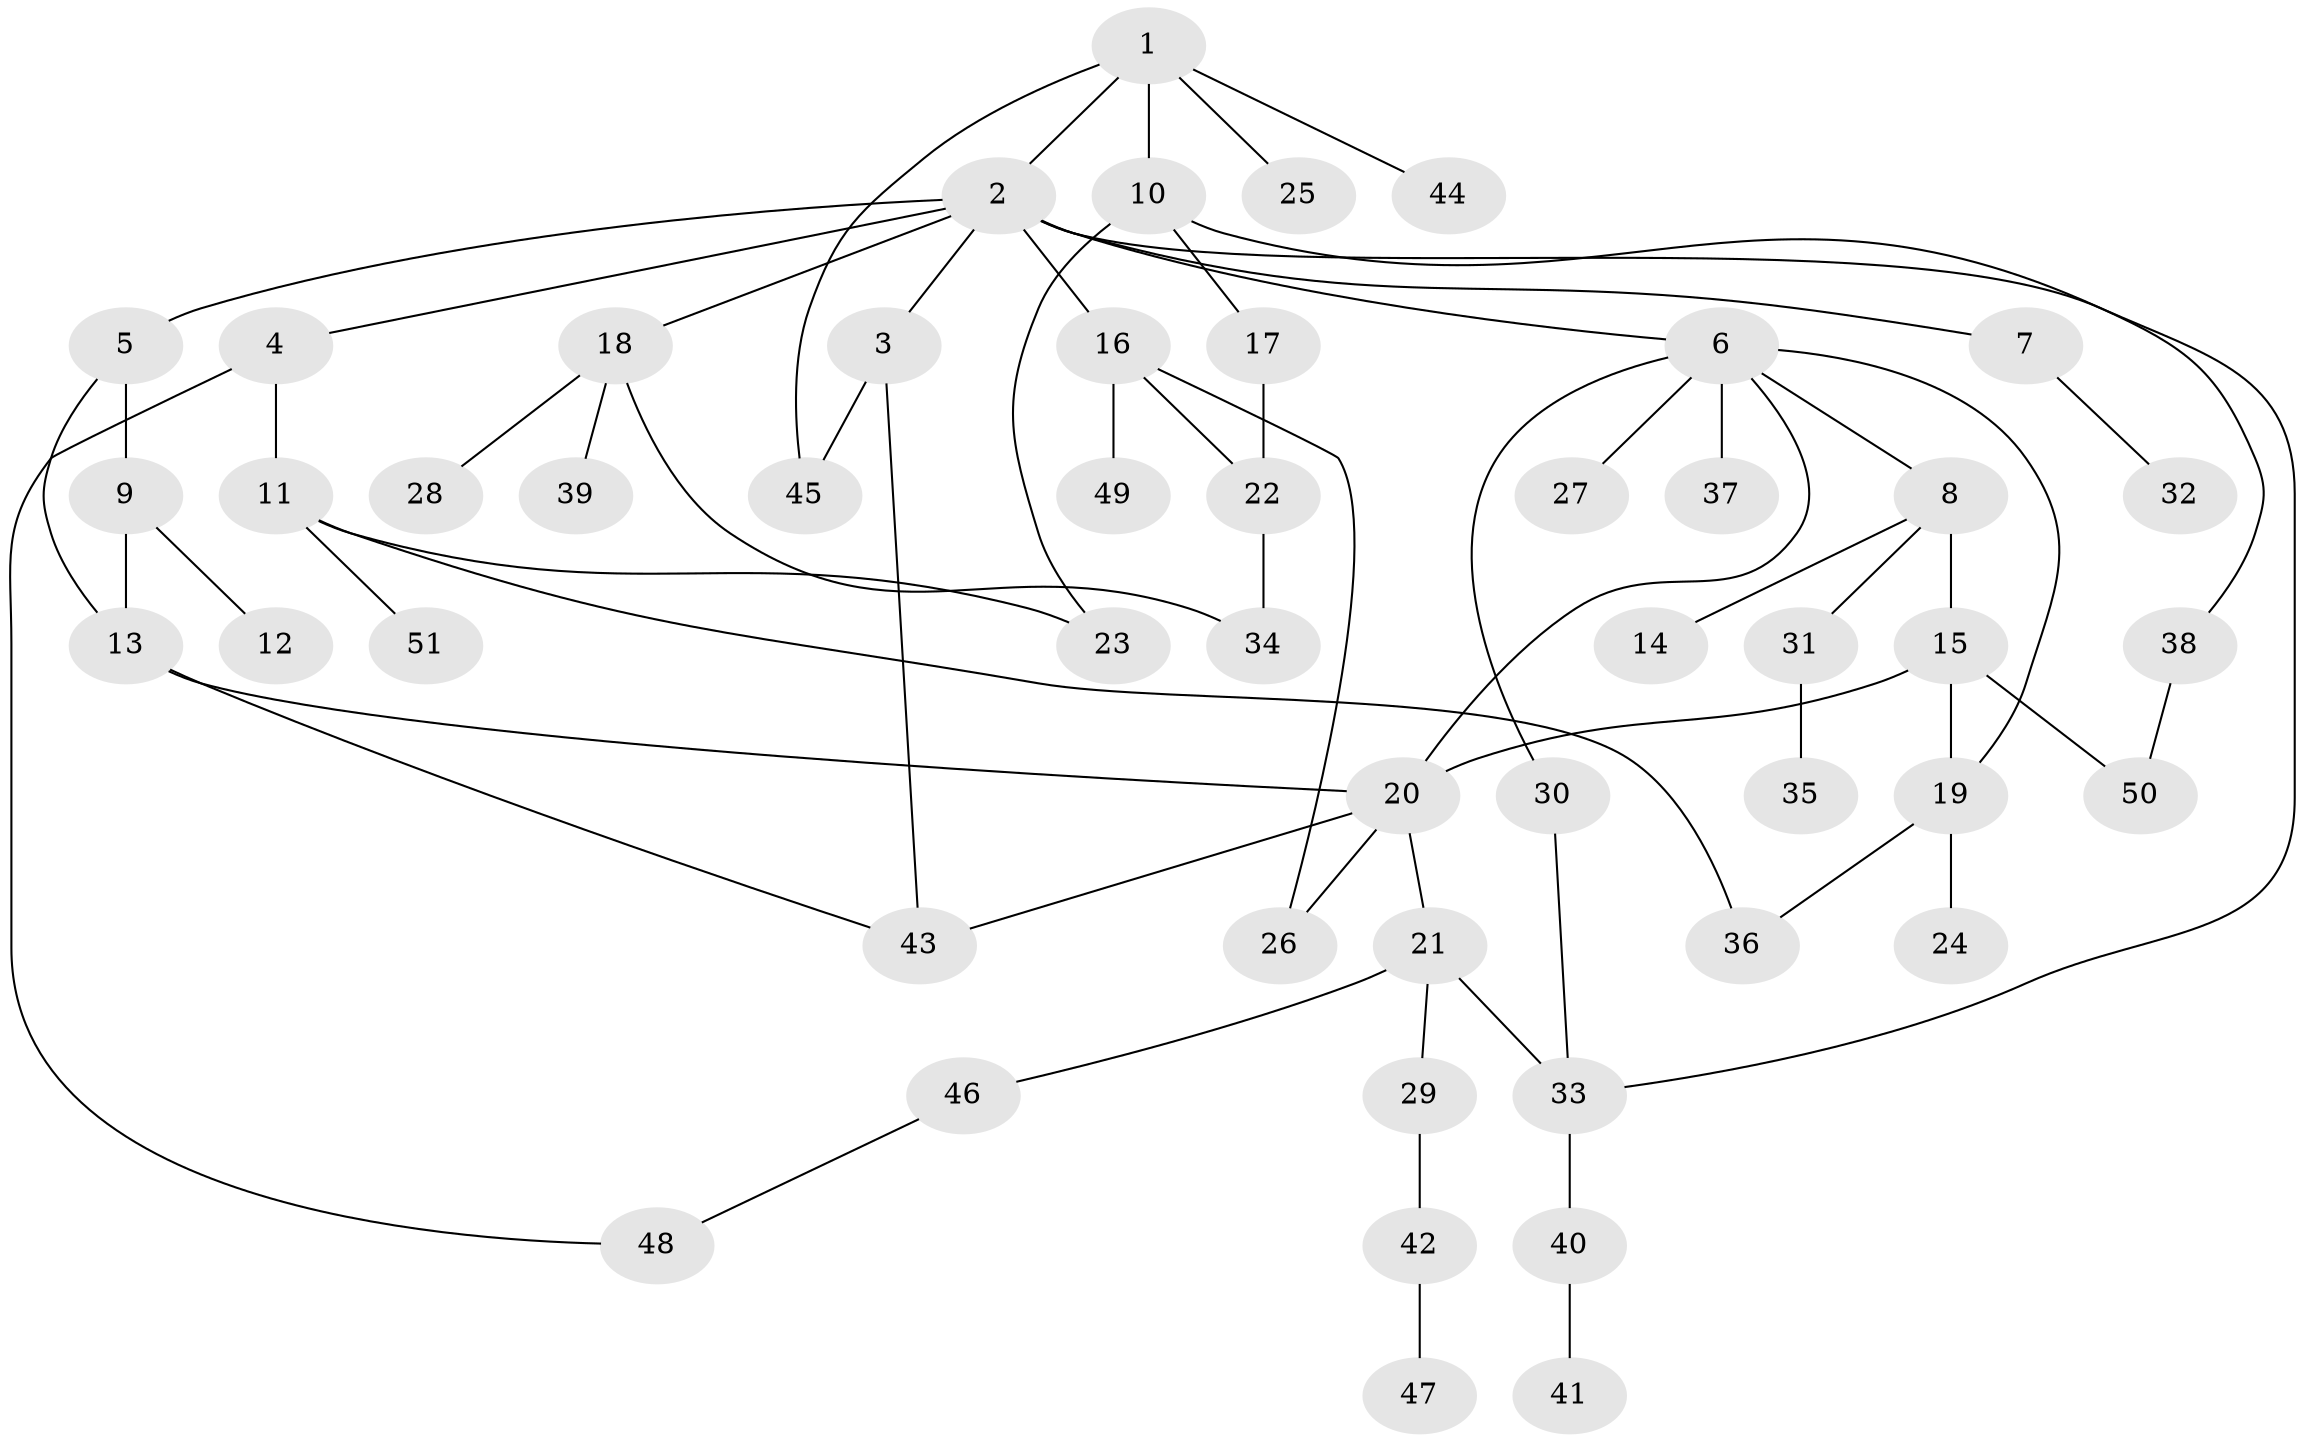 // coarse degree distribution, {3: 0.08571428571428572, 1: 0.4, 4: 0.11428571428571428, 5: 0.08571428571428572, 2: 0.22857142857142856, 6: 0.05714285714285714, 8: 0.02857142857142857}
// Generated by graph-tools (version 1.1) at 2025/44/03/04/25 21:44:34]
// undirected, 51 vertices, 66 edges
graph export_dot {
graph [start="1"]
  node [color=gray90,style=filled];
  1;
  2;
  3;
  4;
  5;
  6;
  7;
  8;
  9;
  10;
  11;
  12;
  13;
  14;
  15;
  16;
  17;
  18;
  19;
  20;
  21;
  22;
  23;
  24;
  25;
  26;
  27;
  28;
  29;
  30;
  31;
  32;
  33;
  34;
  35;
  36;
  37;
  38;
  39;
  40;
  41;
  42;
  43;
  44;
  45;
  46;
  47;
  48;
  49;
  50;
  51;
  1 -- 2;
  1 -- 10;
  1 -- 25;
  1 -- 44;
  1 -- 45;
  2 -- 3;
  2 -- 4;
  2 -- 5;
  2 -- 6;
  2 -- 7;
  2 -- 16;
  2 -- 18;
  2 -- 33;
  3 -- 45;
  3 -- 43;
  4 -- 11;
  4 -- 48;
  5 -- 9;
  5 -- 13;
  6 -- 8;
  6 -- 19;
  6 -- 27;
  6 -- 30;
  6 -- 37;
  6 -- 20;
  7 -- 32;
  8 -- 14;
  8 -- 15;
  8 -- 31;
  9 -- 12;
  9 -- 13;
  10 -- 17;
  10 -- 38;
  10 -- 23;
  11 -- 23;
  11 -- 51;
  11 -- 36;
  13 -- 20;
  13 -- 43;
  15 -- 20;
  15 -- 50;
  15 -- 19;
  16 -- 49;
  16 -- 26;
  16 -- 22;
  17 -- 22;
  18 -- 28;
  18 -- 34;
  18 -- 39;
  19 -- 24;
  19 -- 36;
  20 -- 21;
  20 -- 26;
  20 -- 43;
  21 -- 29;
  21 -- 33;
  21 -- 46;
  22 -- 34;
  29 -- 42;
  30 -- 33;
  31 -- 35;
  33 -- 40;
  38 -- 50;
  40 -- 41;
  42 -- 47;
  46 -- 48;
}
